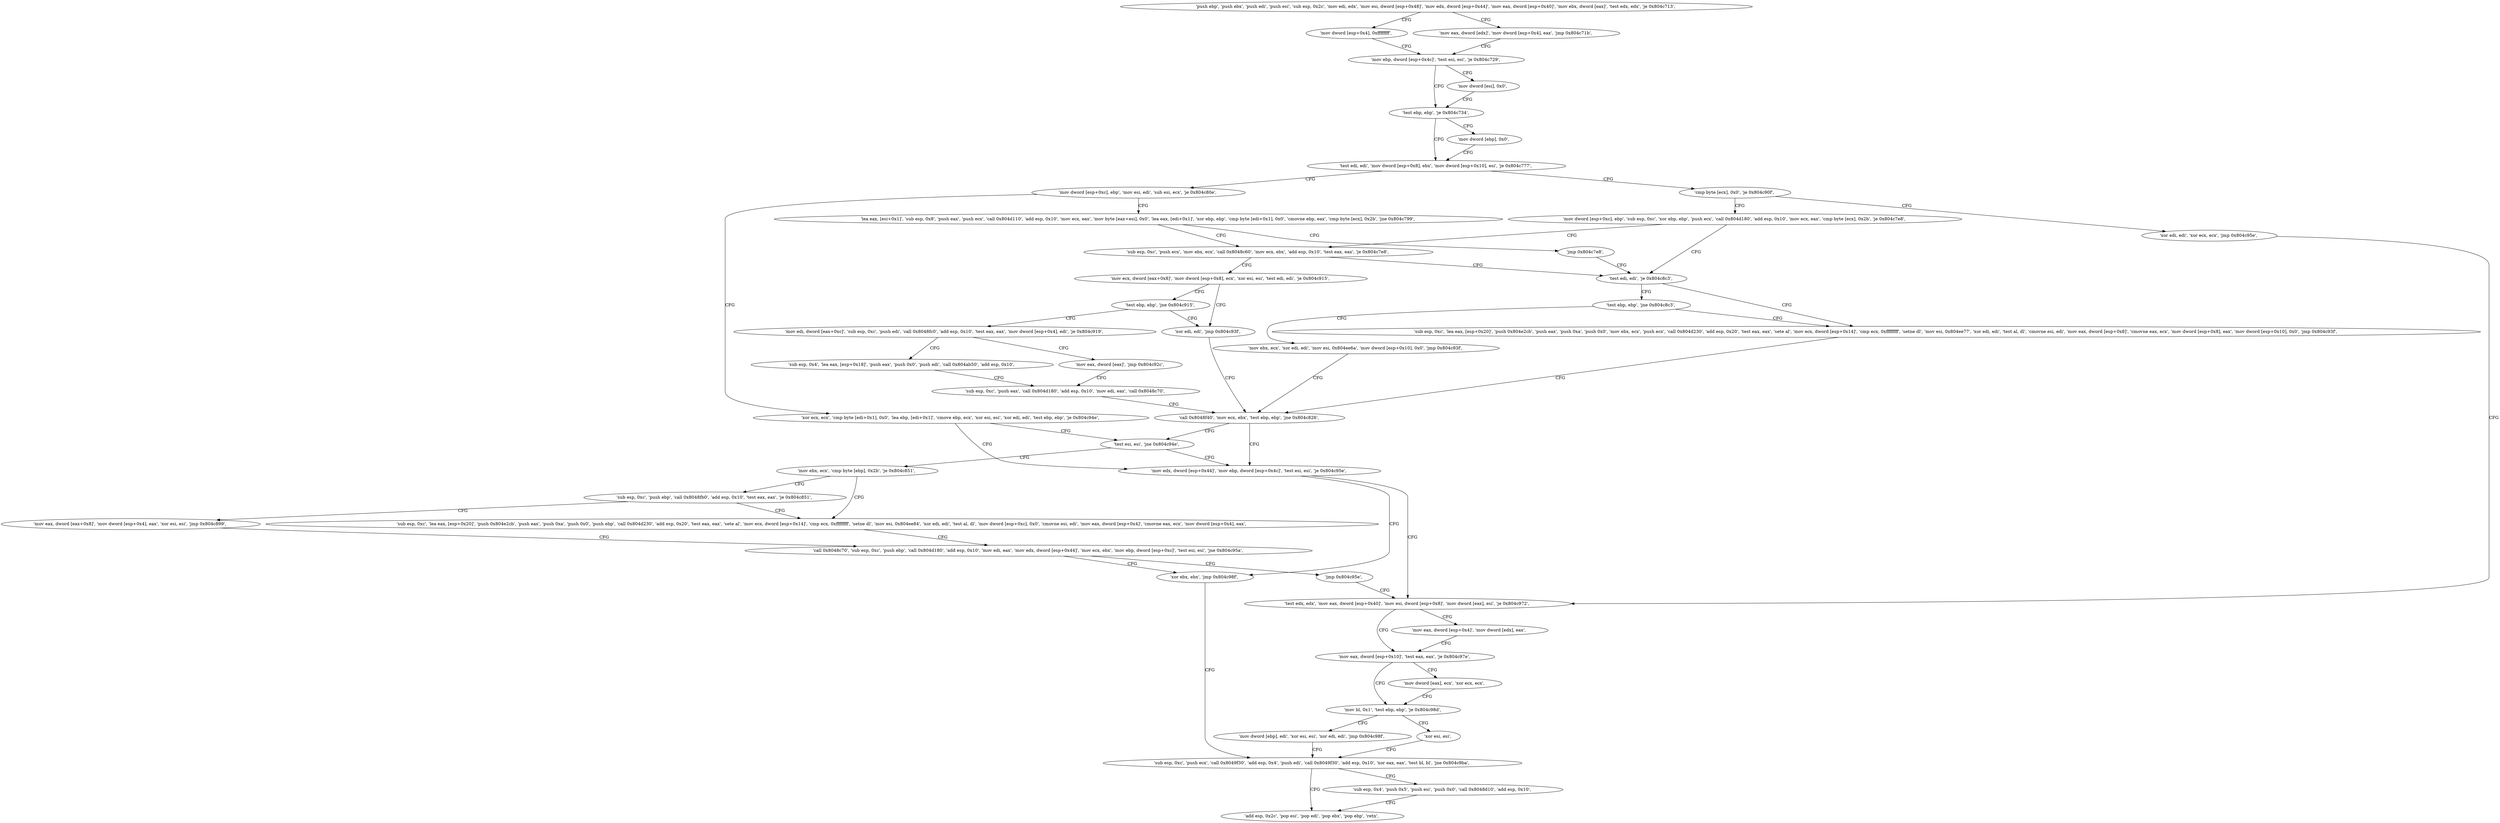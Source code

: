 digraph "func" {
"134530800" [label = "'push ebp', 'push ebx', 'push edi', 'push esi', 'sub esp, 0x2c', 'mov edi, edx', 'mov esi, dword [esp+0x48]', 'mov edx, dword [esp+0x44]', 'mov eax, dword [esp+0x40]', 'mov ebx, dword [eax]', 'test edx, edx', 'je 0x804c713', " ]
"134530835" [label = "'mov dword [esp+0x4], 0xffffffff', " ]
"134530827" [label = "'mov eax, dword [edx]', 'mov dword [esp+0x4], eax', 'jmp 0x804c71b', " ]
"134530843" [label = "'mov ebp, dword [esp+0x4c]', 'test esi, esi', 'je 0x804c729', " ]
"134530857" [label = "'test ebp, ebp', 'je 0x804c734', " ]
"134530868" [label = "'test edi, edi', 'mov dword [esp+0x8], ebx', 'mov dword [esp+0x10], esi', 'je 0x804c777', " ]
"134530861" [label = "'mov dword [ebp], 0x0', " ]
"134530851" [label = "'mov dword [esi], 0x0', " ]
"134530935" [label = "'cmp byte [ecx], 0x0', 'je 0x804c90f', " ]
"134530880" [label = "'mov dword [esp+0xc], ebp', 'mov esi, edi', 'sub esi, ecx', 'je 0x804c80e', " ]
"134531343" [label = "'xor edi, edi', 'xor ecx, ecx', 'jmp 0x804c95e', " ]
"134530944" [label = "'mov dword [esp+0xc], ebp', 'sub esp, 0xc', 'xor ebp, ebp', 'push ecx', 'call 0x804d180', 'add esp, 0x10', 'mov ecx, eax', 'cmp byte [ecx], 0x2b', 'je 0x804c7e8', " ]
"134531086" [label = "'xor ecx, ecx', 'cmp byte [edi+0x1], 0x0', 'lea ebp, [edi+0x1]', 'cmove ebp, ecx', 'xor esi, esi', 'xor edi, edi', 'test ebp, ebp', 'je 0x804c94e', " ]
"134530894" [label = "'lea eax, [esi+0x1]', 'sub esp, 0x8', 'push eax', 'push ecx', 'call 0x804d110', 'add esp, 0x10', 'mov ecx, eax', 'mov byte [eax+esi], 0x0', 'lea eax, [edi+0x1]', 'xor ebp, ebp', 'cmp byte [edi+0x1], 0x0', 'cmovne ebp, eax', 'cmp byte [ecx], 0x2b', 'jne 0x804c799', " ]
"134531422" [label = "'test edx, edx', 'mov eax, dword [esp+0x40]', 'mov esi, dword [esp+0x8]', 'mov dword [eax], esi', 'je 0x804c972', " ]
"134531048" [label = "'test edi, edi', 'je 0x804c8c3', " ]
"134530969" [label = "'sub esp, 0xc', 'push ecx', 'mov ebx, ecx', 'call 0x8048c60', 'mov ecx, ebx', 'add esp, 0x10', 'test eax, eax', 'je 0x804c7e8', " ]
"134531406" [label = "'mov edx, dword [esp+0x44]', 'mov ebp, dword [esp+0x4c]', 'test esi, esi', 'je 0x804c95e', " ]
"134531110" [label = "'test esi, esi', 'jne 0x804c94e', " ]
"134530933" [label = "'jmp 0x804c7e8', " ]
"134531442" [label = "'mov eax, dword [esp+0x10]', 'test eax, eax', 'je 0x804c97e', " ]
"134531436" [label = "'mov eax, dword [esp+0x4]', 'mov dword [edx], eax', " ]
"134531267" [label = "'sub esp, 0xc', 'lea eax, [esp+0x20]', 'push 0x804e2cb', 'push eax', 'push 0xa', 'push 0x0', 'mov ebx, ecx', 'push ecx', 'call 0x804d230', 'add esp, 0x20', 'test eax, eax', 'sete al', 'mov ecx, dword [esp+0x14]', 'cmp ecx, 0xffffffff', 'setne dl', 'mov esi, 0x804ee77', 'xor edi, edi', 'test al, dl', 'cmovne esi, edi', 'mov eax, dword [esp+0x8]', 'cmovne eax, ecx', 'mov dword [esp+0x8], eax', 'mov dword [esp+0x10], 0x0', 'jmp 0x804c93f', " ]
"134531056" [label = "'test ebp, ebp', 'jne 0x804c8c3', " ]
"134530989" [label = "'mov ecx, dword [eax+0x8]', 'mov dword [esp+0x8], ecx', 'xor esi, esi', 'test edi, edi', 'je 0x804c915', " ]
"134531418" [label = "'xor ebx, ebx', 'jmp 0x804c98f', " ]
"134531118" [label = "'mov ebx, ecx', 'cmp byte [ebp], 0x2b', 'je 0x804c851', " ]
"134531454" [label = "'mov bl, 0x1', 'test ebp, ebp', 'je 0x804c98d', " ]
"134531450" [label = "'mov dword [eax], ecx', 'xor ecx, ecx', " ]
"134531391" [label = "'call 0x8048f40', 'mov ecx, ebx', 'test ebp, ebp', 'jne 0x804c826', " ]
"134531064" [label = "'mov ebx, ecx', 'xor edi, edi', 'mov esi, 0x804ee6a', 'mov dword [esp+0x10], 0x0', 'jmp 0x804c93f', " ]
"134531349" [label = "'xor edi, edi', 'jmp 0x804c93f', " ]
"134531006" [label = "'test ebp, ebp', 'jne 0x804c915', " ]
"134531471" [label = "'sub esp, 0xc', 'push ecx', 'call 0x8049f30', 'add esp, 0x4', 'push edi', 'call 0x8049f30', 'add esp, 0x10', 'xor eax, eax', 'test bl, bl', 'jne 0x804c9ba', " ]
"134531153" [label = "'sub esp, 0xc', 'lea eax, [esp+0x20]', 'push 0x804e2cb', 'push eax', 'push 0xa', 'push 0x0', 'push ebp', 'call 0x804d230', 'add esp, 0x20', 'test eax, eax', 'sete al', 'mov ecx, dword [esp+0x14]', 'cmp ecx, 0xffffffff', 'setne dl', 'mov esi, 0x804ee84', 'xor edi, edi', 'test al, dl', 'mov dword [esp+0xc], 0x0', 'cmovne esi, edi', 'mov eax, dword [esp+0x4]', 'cmovne eax, ecx', 'mov dword [esp+0x4], eax', " ]
"134531126" [label = "'sub esp, 0xc', 'push ebp', 'call 0x8048fb0', 'add esp, 0x10', 'test eax, eax', 'je 0x804c851', " ]
"134531469" [label = "'xor esi, esi', " ]
"134531460" [label = "'mov dword [ebp], edi', 'xor esi, esi', 'xor edi, edi', 'jmp 0x804c98f', " ]
"134531014" [label = "'mov edi, dword [eax+0xc]', 'sub esp, 0xc', 'push edi', 'call 0x8048fc0', 'add esp, 0x10', 'test eax, eax', 'mov dword [esp+0x4], edi', 'je 0x804c919', " ]
"134531514" [label = "'add esp, 0x2c', 'pop esi', 'pop edi', 'pop ebx', 'pop ebp', 'retn', " ]
"134531498" [label = "'sub esp, 0x4', 'push 0x5', 'push esi', 'push 0x0', 'call 0x8048d10', 'add esp, 0x10', " ]
"134531225" [label = "'call 0x8048c70', 'sub esp, 0xc', 'push ebp', 'call 0x804d180', 'add esp, 0x10', 'mov edi, eax', 'mov edx, dword [esp+0x44]', 'mov ecx, ebx', 'mov ebp, dword [esp+0xc]', 'test esi, esi', 'jne 0x804c95a', " ]
"134531142" [label = "'mov eax, dword [eax+0x8]', 'mov dword [esp+0x4], eax', 'xor esi, esi', 'jmp 0x804c899', " ]
"134531353" [label = "'sub esp, 0x4', 'lea eax, [esp+0x18]', 'push eax', 'push 0x0', 'push edi', 'call 0x804ab50', 'add esp, 0x10', " ]
"134531041" [label = "'mov eax, dword [eax]', 'jmp 0x804c92c', " ]
"134531262" [label = "'jmp 0x804c95e', " ]
"134531372" [label = "'sub esp, 0xc', 'push eax', 'call 0x804d180', 'add esp, 0x10', 'mov edi, eax', 'call 0x8048c70', " ]
"134530800" -> "134530835" [ label = "CFG" ]
"134530800" -> "134530827" [ label = "CFG" ]
"134530835" -> "134530843" [ label = "CFG" ]
"134530827" -> "134530843" [ label = "CFG" ]
"134530843" -> "134530857" [ label = "CFG" ]
"134530843" -> "134530851" [ label = "CFG" ]
"134530857" -> "134530868" [ label = "CFG" ]
"134530857" -> "134530861" [ label = "CFG" ]
"134530868" -> "134530935" [ label = "CFG" ]
"134530868" -> "134530880" [ label = "CFG" ]
"134530861" -> "134530868" [ label = "CFG" ]
"134530851" -> "134530857" [ label = "CFG" ]
"134530935" -> "134531343" [ label = "CFG" ]
"134530935" -> "134530944" [ label = "CFG" ]
"134530880" -> "134531086" [ label = "CFG" ]
"134530880" -> "134530894" [ label = "CFG" ]
"134531343" -> "134531422" [ label = "CFG" ]
"134530944" -> "134531048" [ label = "CFG" ]
"134530944" -> "134530969" [ label = "CFG" ]
"134531086" -> "134531406" [ label = "CFG" ]
"134531086" -> "134531110" [ label = "CFG" ]
"134530894" -> "134530969" [ label = "CFG" ]
"134530894" -> "134530933" [ label = "CFG" ]
"134531422" -> "134531442" [ label = "CFG" ]
"134531422" -> "134531436" [ label = "CFG" ]
"134531048" -> "134531267" [ label = "CFG" ]
"134531048" -> "134531056" [ label = "CFG" ]
"134530969" -> "134531048" [ label = "CFG" ]
"134530969" -> "134530989" [ label = "CFG" ]
"134531406" -> "134531422" [ label = "CFG" ]
"134531406" -> "134531418" [ label = "CFG" ]
"134531110" -> "134531406" [ label = "CFG" ]
"134531110" -> "134531118" [ label = "CFG" ]
"134530933" -> "134531048" [ label = "CFG" ]
"134531442" -> "134531454" [ label = "CFG" ]
"134531442" -> "134531450" [ label = "CFG" ]
"134531436" -> "134531442" [ label = "CFG" ]
"134531267" -> "134531391" [ label = "CFG" ]
"134531056" -> "134531267" [ label = "CFG" ]
"134531056" -> "134531064" [ label = "CFG" ]
"134530989" -> "134531349" [ label = "CFG" ]
"134530989" -> "134531006" [ label = "CFG" ]
"134531418" -> "134531471" [ label = "CFG" ]
"134531118" -> "134531153" [ label = "CFG" ]
"134531118" -> "134531126" [ label = "CFG" ]
"134531454" -> "134531469" [ label = "CFG" ]
"134531454" -> "134531460" [ label = "CFG" ]
"134531450" -> "134531454" [ label = "CFG" ]
"134531391" -> "134531110" [ label = "CFG" ]
"134531391" -> "134531406" [ label = "CFG" ]
"134531064" -> "134531391" [ label = "CFG" ]
"134531349" -> "134531391" [ label = "CFG" ]
"134531006" -> "134531349" [ label = "CFG" ]
"134531006" -> "134531014" [ label = "CFG" ]
"134531471" -> "134531514" [ label = "CFG" ]
"134531471" -> "134531498" [ label = "CFG" ]
"134531153" -> "134531225" [ label = "CFG" ]
"134531126" -> "134531153" [ label = "CFG" ]
"134531126" -> "134531142" [ label = "CFG" ]
"134531469" -> "134531471" [ label = "CFG" ]
"134531460" -> "134531471" [ label = "CFG" ]
"134531014" -> "134531353" [ label = "CFG" ]
"134531014" -> "134531041" [ label = "CFG" ]
"134531498" -> "134531514" [ label = "CFG" ]
"134531225" -> "134531418" [ label = "CFG" ]
"134531225" -> "134531262" [ label = "CFG" ]
"134531142" -> "134531225" [ label = "CFG" ]
"134531353" -> "134531372" [ label = "CFG" ]
"134531041" -> "134531372" [ label = "CFG" ]
"134531262" -> "134531422" [ label = "CFG" ]
"134531372" -> "134531391" [ label = "CFG" ]
}
